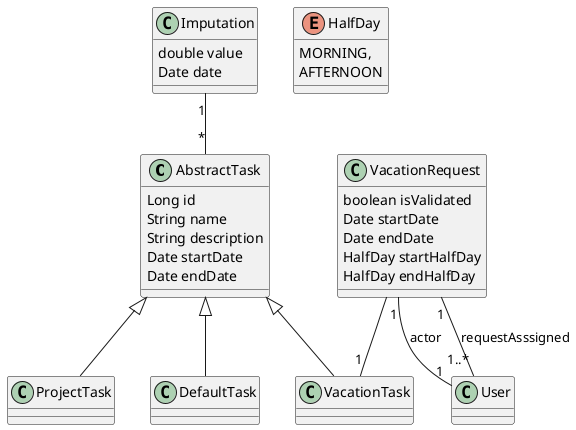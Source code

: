 @startuml

abstract class AbstractTask


AbstractTask <|-- ProjectTask
AbstractTask <|-- DefaultTask
AbstractTask <|-- VacationTask

Imputation "1" -- "*" AbstractTask
VacationRequest "1" -- "1" User : actor
VacationRequest "1" -- "1..*" User : requestAsssigned

VacationRequest -- "1" VacationTask


class VacationRequest{
    boolean isValidated
    Date startDate
    Date endDate
    HalfDay startHalfDay
    HalfDay endHalfDay

}

enum HalfDay {
    MORNING,
    AFTERNOON
}
class Imputation{
    double value
    Date date
}

class AbstractTask {
    Long id
    String name
    String description
    Date startDate
    Date endDate
}




@enduml